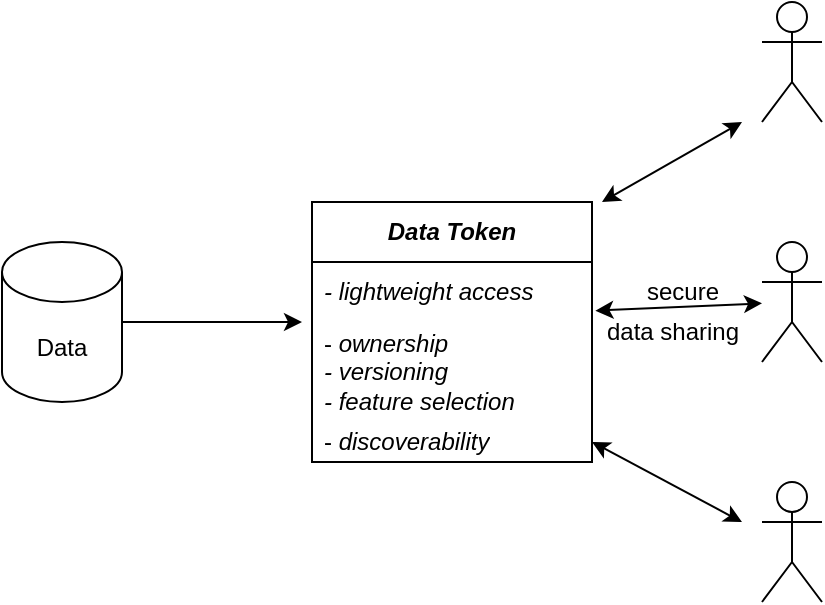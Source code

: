 <mxfile version="20.8.10" type="device"><diagram name="Page-1" id="cYfJWEw-1-11_dWwfD6L"><mxGraphModel dx="491" dy="398" grid="1" gridSize="10" guides="1" tooltips="1" connect="1" arrows="1" fold="1" page="1" pageScale="1" pageWidth="850" pageHeight="1100" math="0" shadow="0"><root><mxCell id="0"/><mxCell id="1" parent="0"/><mxCell id="5sfgmSrLEVg6EuuhvwR4-1" value="" style="shape=umlActor;verticalLabelPosition=bottom;verticalAlign=top;html=1;outlineConnect=0;" vertex="1" parent="1"><mxGeometry x="510" y="180" width="30" height="60" as="geometry"/></mxCell><mxCell id="5sfgmSrLEVg6EuuhvwR4-2" value="" style="shape=umlActor;verticalLabelPosition=bottom;verticalAlign=top;html=1;outlineConnect=0;" vertex="1" parent="1"><mxGeometry x="510" y="300" width="30" height="60" as="geometry"/></mxCell><mxCell id="5sfgmSrLEVg6EuuhvwR4-3" value="" style="shape=umlActor;verticalLabelPosition=bottom;verticalAlign=top;html=1;outlineConnect=0;" vertex="1" parent="1"><mxGeometry x="510" y="420" width="30" height="60" as="geometry"/></mxCell><mxCell id="5sfgmSrLEVg6EuuhvwR4-10" value="" style="edgeStyle=orthogonalEdgeStyle;rounded=0;orthogonalLoop=1;jettySize=auto;html=1;" edge="1" parent="1" source="5sfgmSrLEVg6EuuhvwR4-8"><mxGeometry relative="1" as="geometry"><mxPoint x="280" y="340" as="targetPoint"/></mxGeometry></mxCell><mxCell id="5sfgmSrLEVg6EuuhvwR4-8" value="Data&lt;br&gt;" style="shape=cylinder3;whiteSpace=wrap;html=1;boundedLbl=1;backgroundOutline=1;size=15;" vertex="1" parent="1"><mxGeometry x="130" y="300" width="60" height="80" as="geometry"/></mxCell><mxCell id="5sfgmSrLEVg6EuuhvwR4-12" value="&lt;b&gt;&lt;i&gt;Data Token&lt;/i&gt;&lt;/b&gt;" style="swimlane;fontStyle=0;childLayout=stackLayout;horizontal=1;startSize=30;horizontalStack=0;resizeParent=1;resizeParentMax=0;resizeLast=0;collapsible=1;marginBottom=0;whiteSpace=wrap;html=1;" vertex="1" parent="1"><mxGeometry x="285" y="280" width="140" height="130" as="geometry"/></mxCell><mxCell id="5sfgmSrLEVg6EuuhvwR4-13" value="&lt;i&gt;- lightweight access&lt;/i&gt;" style="text;strokeColor=none;fillColor=none;align=left;verticalAlign=middle;spacingLeft=4;spacingRight=4;overflow=hidden;points=[[0,0.5],[1,0.5]];portConstraint=eastwest;rotatable=0;whiteSpace=wrap;html=1;" vertex="1" parent="5sfgmSrLEVg6EuuhvwR4-12"><mxGeometry y="30" width="140" height="30" as="geometry"/></mxCell><mxCell id="5sfgmSrLEVg6EuuhvwR4-14" value="- &lt;i&gt;ownership&lt;br&gt;- versioning &lt;br&gt;- feature selection&lt;br&gt;&lt;/i&gt;" style="text;strokeColor=none;fillColor=none;align=left;verticalAlign=middle;spacingLeft=4;spacingRight=4;overflow=hidden;points=[[0,0.5],[1,0.5]];portConstraint=eastwest;rotatable=0;whiteSpace=wrap;html=1;" vertex="1" parent="5sfgmSrLEVg6EuuhvwR4-12"><mxGeometry y="60" width="140" height="50" as="geometry"/></mxCell><mxCell id="5sfgmSrLEVg6EuuhvwR4-15" value="- &lt;i&gt;discoverability&lt;/i&gt;" style="text;strokeColor=none;fillColor=none;align=left;verticalAlign=middle;spacingLeft=4;spacingRight=4;overflow=hidden;points=[[0,0.5],[1,0.5]];portConstraint=eastwest;rotatable=0;whiteSpace=wrap;html=1;" vertex="1" parent="5sfgmSrLEVg6EuuhvwR4-12"><mxGeometry y="110" width="140" height="20" as="geometry"/></mxCell><mxCell id="5sfgmSrLEVg6EuuhvwR4-19" value="" style="endArrow=classic;startArrow=classic;html=1;rounded=0;exitX=1.012;exitY=0.811;exitDx=0;exitDy=0;exitPerimeter=0;" edge="1" parent="1" source="5sfgmSrLEVg6EuuhvwR4-13" target="5sfgmSrLEVg6EuuhvwR4-2"><mxGeometry width="50" height="50" relative="1" as="geometry"><mxPoint x="450" y="380" as="sourcePoint"/><mxPoint x="500" y="330" as="targetPoint"/></mxGeometry></mxCell><mxCell id="5sfgmSrLEVg6EuuhvwR4-20" value="" style="endArrow=classic;startArrow=classic;html=1;rounded=0;" edge="1" parent="1"><mxGeometry width="50" height="50" relative="1" as="geometry"><mxPoint x="430" y="280" as="sourcePoint"/><mxPoint x="500" y="240" as="targetPoint"/></mxGeometry></mxCell><mxCell id="5sfgmSrLEVg6EuuhvwR4-21" value="" style="endArrow=classic;startArrow=classic;html=1;rounded=0;exitX=1;exitY=0.5;exitDx=0;exitDy=0;" edge="1" parent="1" source="5sfgmSrLEVg6EuuhvwR4-15"><mxGeometry width="50" height="50" relative="1" as="geometry"><mxPoint x="425" y="480" as="sourcePoint"/><mxPoint x="500" y="440" as="targetPoint"/></mxGeometry></mxCell><mxCell id="5sfgmSrLEVg6EuuhvwR4-24" value="secure" style="text;html=1;align=center;verticalAlign=middle;resizable=0;points=[];autosize=1;strokeColor=none;fillColor=none;" vertex="1" parent="1"><mxGeometry x="440" y="310" width="60" height="30" as="geometry"/></mxCell><mxCell id="5sfgmSrLEVg6EuuhvwR4-25" value="data sharing" style="text;html=1;align=center;verticalAlign=middle;resizable=0;points=[];autosize=1;strokeColor=none;fillColor=none;" vertex="1" parent="1"><mxGeometry x="420" y="330" width="90" height="30" as="geometry"/></mxCell></root></mxGraphModel></diagram></mxfile>